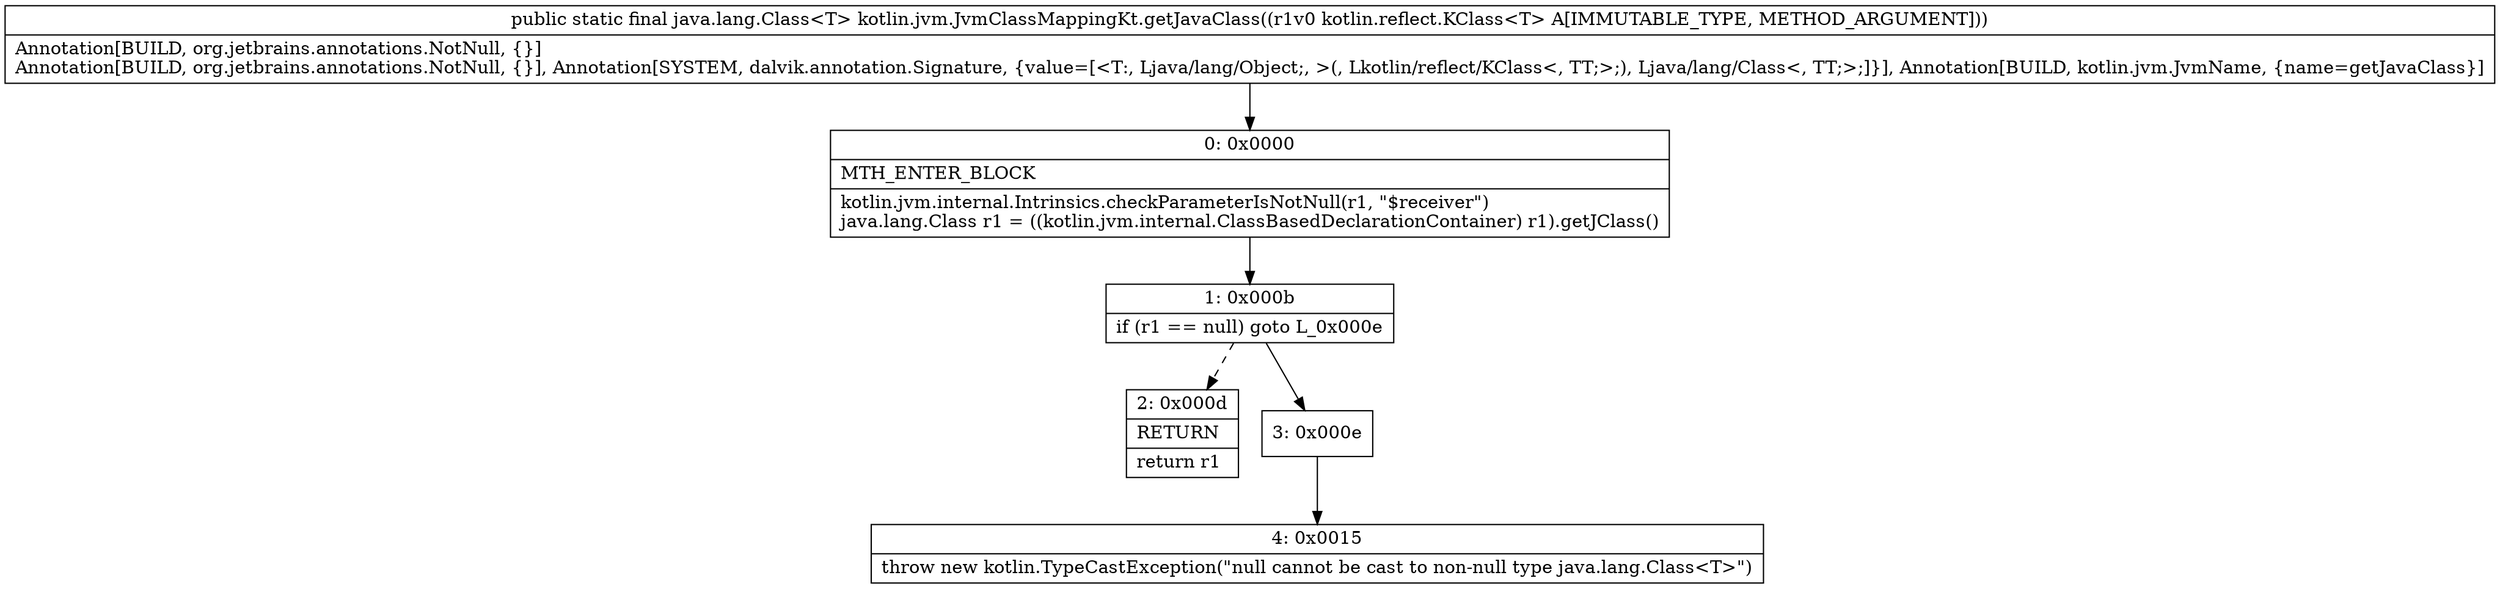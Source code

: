 digraph "CFG forkotlin.jvm.JvmClassMappingKt.getJavaClass(Lkotlin\/reflect\/KClass;)Ljava\/lang\/Class;" {
Node_0 [shape=record,label="{0\:\ 0x0000|MTH_ENTER_BLOCK\l|kotlin.jvm.internal.Intrinsics.checkParameterIsNotNull(r1, \"$receiver\")\ljava.lang.Class r1 = ((kotlin.jvm.internal.ClassBasedDeclarationContainer) r1).getJClass()\l}"];
Node_1 [shape=record,label="{1\:\ 0x000b|if (r1 == null) goto L_0x000e\l}"];
Node_2 [shape=record,label="{2\:\ 0x000d|RETURN\l|return r1\l}"];
Node_3 [shape=record,label="{3\:\ 0x000e}"];
Node_4 [shape=record,label="{4\:\ 0x0015|throw new kotlin.TypeCastException(\"null cannot be cast to non\-null type java.lang.Class\<T\>\")\l}"];
MethodNode[shape=record,label="{public static final java.lang.Class\<T\> kotlin.jvm.JvmClassMappingKt.getJavaClass((r1v0 kotlin.reflect.KClass\<T\> A[IMMUTABLE_TYPE, METHOD_ARGUMENT]))  | Annotation[BUILD, org.jetbrains.annotations.NotNull, \{\}]\lAnnotation[BUILD, org.jetbrains.annotations.NotNull, \{\}], Annotation[SYSTEM, dalvik.annotation.Signature, \{value=[\<T:, Ljava\/lang\/Object;, \>(, Lkotlin\/reflect\/KClass\<, TT;\>;), Ljava\/lang\/Class\<, TT;\>;]\}], Annotation[BUILD, kotlin.jvm.JvmName, \{name=getJavaClass\}]\l}"];
MethodNode -> Node_0;
Node_0 -> Node_1;
Node_1 -> Node_2[style=dashed];
Node_1 -> Node_3;
Node_3 -> Node_4;
}

